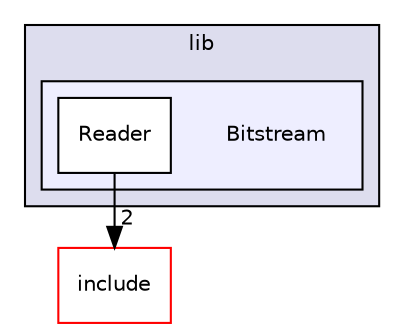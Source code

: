 digraph "lib/Bitstream" {
  bgcolor=transparent;
  compound=true
  node [ fontsize="10", fontname="Helvetica"];
  edge [ labelfontsize="10", labelfontname="Helvetica"];
  subgraph clusterdir_97aefd0d527b934f1d99a682da8fe6a9 {
    graph [ bgcolor="#ddddee", pencolor="black", label="lib" fontname="Helvetica", fontsize="10", URL="dir_97aefd0d527b934f1d99a682da8fe6a9.html"]
  subgraph clusterdir_fd208000c1dd2820b6918c57e9b59b7f {
    graph [ bgcolor="#eeeeff", pencolor="black", label="" URL="dir_fd208000c1dd2820b6918c57e9b59b7f.html"];
    dir_fd208000c1dd2820b6918c57e9b59b7f [shape=plaintext label="Bitstream"];
    dir_3ac6e0adca41911c009d1e39d385f494 [shape=box label="Reader" color="black" fillcolor="white" style="filled" URL="dir_3ac6e0adca41911c009d1e39d385f494.html"];
  }
  }
  dir_d44c64559bbebec7f509842c48db8b23 [shape=box label="include" color="red" URL="dir_d44c64559bbebec7f509842c48db8b23.html"];
  dir_3ac6e0adca41911c009d1e39d385f494->dir_d44c64559bbebec7f509842c48db8b23 [headlabel="2", labeldistance=1.5 headhref="dir_000037_000001.html"];
}
